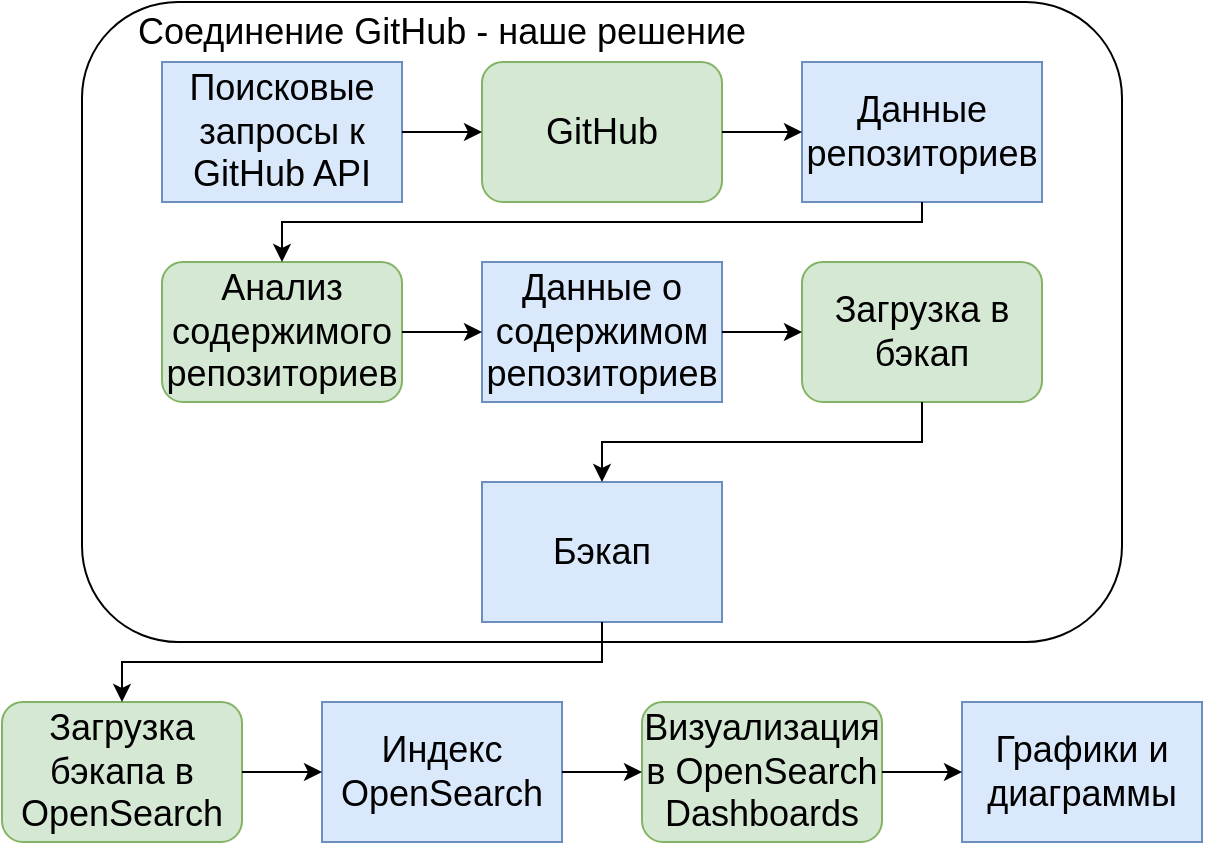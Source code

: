 <mxfile version="22.1.2" type="device">
  <diagram name="Страница — 1" id="giBoma_6jtx4-uTpA91g">
    <mxGraphModel dx="1434" dy="836" grid="1" gridSize="10" guides="1" tooltips="1" connect="1" arrows="1" fold="1" page="1" pageScale="1" pageWidth="827" pageHeight="1169" math="0" shadow="0">
      <root>
        <mxCell id="0" />
        <mxCell id="1" parent="0" />
        <mxCell id="761nwK9IlX0QgjofI3QI-6" value="" style="rounded=1;whiteSpace=wrap;html=1;align=left;fillColor=none;" vertex="1" parent="1">
          <mxGeometry x="80" y="120" width="520" height="320" as="geometry" />
        </mxCell>
        <mxCell id="NMIPNGBBV71qSW3AP739-1" value="Поисковые запросы к GitHub API" style="rounded=0;whiteSpace=wrap;html=1;fillColor=#dae8fc;strokeColor=#6c8ebf;fontSize=18;" parent="1" vertex="1">
          <mxGeometry x="120" y="150" width="120" height="70" as="geometry" />
        </mxCell>
        <mxCell id="NMIPNGBBV71qSW3AP739-3" value="GitHub" style="rounded=1;whiteSpace=wrap;html=1;fillColor=#d5e8d4;strokeColor=#82b366;fontSize=18;" parent="1" vertex="1">
          <mxGeometry x="280" y="150" width="120" height="70" as="geometry" />
        </mxCell>
        <mxCell id="NMIPNGBBV71qSW3AP739-4" value="" style="endArrow=classic;html=1;rounded=0;exitX=1;exitY=0.5;exitDx=0;exitDy=0;entryX=0;entryY=0.5;entryDx=0;entryDy=0;fontSize=18;" parent="1" source="NMIPNGBBV71qSW3AP739-1" target="NMIPNGBBV71qSW3AP739-3" edge="1">
          <mxGeometry width="50" height="50" relative="1" as="geometry">
            <mxPoint x="390" y="350" as="sourcePoint" />
            <mxPoint x="440" y="300" as="targetPoint" />
          </mxGeometry>
        </mxCell>
        <mxCell id="NMIPNGBBV71qSW3AP739-6" value="Данные репозиториев" style="rounded=0;whiteSpace=wrap;html=1;fillColor=#dae8fc;strokeColor=#6c8ebf;fontSize=18;" parent="1" vertex="1">
          <mxGeometry x="440" y="150" width="120" height="70" as="geometry" />
        </mxCell>
        <mxCell id="NMIPNGBBV71qSW3AP739-7" value="" style="endArrow=classic;html=1;rounded=0;exitX=1;exitY=0.5;exitDx=0;exitDy=0;entryX=0;entryY=0.5;entryDx=0;entryDy=0;fontSize=18;" parent="1" source="NMIPNGBBV71qSW3AP739-3" target="NMIPNGBBV71qSW3AP739-6" edge="1">
          <mxGeometry width="50" height="50" relative="1" as="geometry">
            <mxPoint x="250" y="190" as="sourcePoint" />
            <mxPoint x="290" y="190" as="targetPoint" />
          </mxGeometry>
        </mxCell>
        <mxCell id="NMIPNGBBV71qSW3AP739-8" value="Анализ содержимого репозиториев" style="rounded=1;whiteSpace=wrap;html=1;fillColor=#d5e8d4;strokeColor=#82b366;fontSize=18;" parent="1" vertex="1">
          <mxGeometry x="120" y="250" width="120" height="70" as="geometry" />
        </mxCell>
        <mxCell id="NMIPNGBBV71qSW3AP739-9" value="" style="endArrow=classic;html=1;rounded=0;exitX=0.5;exitY=1;exitDx=0;exitDy=0;entryX=0.5;entryY=0;entryDx=0;entryDy=0;fontSize=18;" parent="1" source="NMIPNGBBV71qSW3AP739-6" target="NMIPNGBBV71qSW3AP739-8" edge="1">
          <mxGeometry width="50" height="50" relative="1" as="geometry">
            <mxPoint x="410" y="190" as="sourcePoint" />
            <mxPoint x="450" y="190" as="targetPoint" />
            <Array as="points">
              <mxPoint x="500" y="230" />
              <mxPoint x="180" y="230" />
            </Array>
          </mxGeometry>
        </mxCell>
        <mxCell id="NMIPNGBBV71qSW3AP739-10" value="Данные о содержимом репозиториев" style="rounded=0;whiteSpace=wrap;html=1;fillColor=#dae8fc;strokeColor=#6c8ebf;fontSize=18;" parent="1" vertex="1">
          <mxGeometry x="280" y="250" width="120" height="70" as="geometry" />
        </mxCell>
        <mxCell id="NMIPNGBBV71qSW3AP739-11" value="" style="endArrow=classic;html=1;rounded=0;exitX=1;exitY=0.5;exitDx=0;exitDy=0;entryX=0;entryY=0.5;entryDx=0;entryDy=0;fontSize=18;" parent="1" source="NMIPNGBBV71qSW3AP739-8" target="NMIPNGBBV71qSW3AP739-10" edge="1">
          <mxGeometry width="50" height="50" relative="1" as="geometry">
            <mxPoint x="570" y="190" as="sourcePoint" />
            <mxPoint x="610" y="190" as="targetPoint" />
          </mxGeometry>
        </mxCell>
        <mxCell id="NMIPNGBBV71qSW3AP739-12" value="Загрузка в бэкап" style="rounded=1;whiteSpace=wrap;html=1;fillColor=#d5e8d4;strokeColor=#82b366;fontSize=18;" parent="1" vertex="1">
          <mxGeometry x="440" y="250" width="120" height="70" as="geometry" />
        </mxCell>
        <mxCell id="NMIPNGBBV71qSW3AP739-13" value="" style="endArrow=classic;html=1;rounded=0;exitX=1;exitY=0.5;exitDx=0;exitDy=0;entryX=0;entryY=0.5;entryDx=0;entryDy=0;fontSize=18;" parent="1" source="NMIPNGBBV71qSW3AP739-10" target="NMIPNGBBV71qSW3AP739-12" edge="1">
          <mxGeometry width="50" height="50" relative="1" as="geometry">
            <mxPoint x="410" y="190" as="sourcePoint" />
            <mxPoint x="450" y="190" as="targetPoint" />
          </mxGeometry>
        </mxCell>
        <mxCell id="NMIPNGBBV71qSW3AP739-14" value="Бэкап" style="rounded=0;whiteSpace=wrap;html=1;fillColor=#dae8fc;strokeColor=#6c8ebf;fontSize=18;" parent="1" vertex="1">
          <mxGeometry x="280" y="360" width="120" height="70" as="geometry" />
        </mxCell>
        <mxCell id="NMIPNGBBV71qSW3AP739-15" value="" style="endArrow=classic;html=1;rounded=0;exitX=0.5;exitY=1;exitDx=0;exitDy=0;entryX=0.5;entryY=0;entryDx=0;entryDy=0;fontSize=18;" parent="1" source="NMIPNGBBV71qSW3AP739-12" target="NMIPNGBBV71qSW3AP739-14" edge="1">
          <mxGeometry width="50" height="50" relative="1" as="geometry">
            <mxPoint x="250" y="290" as="sourcePoint" />
            <mxPoint x="290" y="290" as="targetPoint" />
            <Array as="points">
              <mxPoint x="500" y="340" />
              <mxPoint x="340" y="340" />
            </Array>
          </mxGeometry>
        </mxCell>
        <mxCell id="NMIPNGBBV71qSW3AP739-16" value="Загрузка бэкапа в OpenSearch" style="rounded=1;whiteSpace=wrap;html=1;fillColor=#d5e8d4;strokeColor=#82b366;fontSize=18;" parent="1" vertex="1">
          <mxGeometry x="40" y="470" width="120" height="70" as="geometry" />
        </mxCell>
        <mxCell id="NMIPNGBBV71qSW3AP739-17" value="" style="endArrow=classic;html=1;rounded=0;exitX=0.5;exitY=1;exitDx=0;exitDy=0;entryX=0.5;entryY=0;entryDx=0;entryDy=0;fontSize=18;" parent="1" source="NMIPNGBBV71qSW3AP739-14" target="NMIPNGBBV71qSW3AP739-16" edge="1">
          <mxGeometry width="50" height="50" relative="1" as="geometry">
            <mxPoint x="410" y="290" as="sourcePoint" />
            <mxPoint x="450" y="290" as="targetPoint" />
            <Array as="points">
              <mxPoint x="340" y="450" />
              <mxPoint x="100" y="450" />
            </Array>
          </mxGeometry>
        </mxCell>
        <mxCell id="NMIPNGBBV71qSW3AP739-18" value="Индекс OpenSearch" style="rounded=0;whiteSpace=wrap;html=1;fillColor=#dae8fc;strokeColor=#6c8ebf;fontSize=18;" parent="1" vertex="1">
          <mxGeometry x="200" y="470" width="120" height="70" as="geometry" />
        </mxCell>
        <mxCell id="NMIPNGBBV71qSW3AP739-20" value="" style="endArrow=classic;html=1;rounded=0;entryX=0;entryY=0.5;entryDx=0;entryDy=0;fontSize=18;exitX=1;exitY=0.5;exitDx=0;exitDy=0;" parent="1" source="NMIPNGBBV71qSW3AP739-16" target="NMIPNGBBV71qSW3AP739-18" edge="1">
          <mxGeometry width="50" height="50" relative="1" as="geometry">
            <mxPoint x="100" y="540" as="sourcePoint" />
            <mxPoint x="600" y="280" as="targetPoint" />
          </mxGeometry>
        </mxCell>
        <mxCell id="NMIPNGBBV71qSW3AP739-21" value="Визуализация в OpenSearch Dashboards" style="rounded=1;whiteSpace=wrap;html=1;fillColor=#d5e8d4;strokeColor=#82b366;fontSize=18;" parent="1" vertex="1">
          <mxGeometry x="360" y="470" width="120" height="70" as="geometry" />
        </mxCell>
        <mxCell id="NMIPNGBBV71qSW3AP739-22" value="" style="endArrow=classic;html=1;rounded=0;exitX=1;exitY=0.5;exitDx=0;exitDy=0;entryX=0;entryY=0.5;entryDx=0;entryDy=0;fontSize=18;" parent="1" source="NMIPNGBBV71qSW3AP739-18" target="NMIPNGBBV71qSW3AP739-21" edge="1">
          <mxGeometry width="50" height="50" relative="1" as="geometry">
            <mxPoint x="330" y="280" as="sourcePoint" />
            <mxPoint x="370" y="280" as="targetPoint" />
          </mxGeometry>
        </mxCell>
        <mxCell id="NMIPNGBBV71qSW3AP739-23" value="Графики и диаграммы" style="rounded=0;whiteSpace=wrap;html=1;fillColor=#dae8fc;strokeColor=#6c8ebf;fontSize=18;" parent="1" vertex="1">
          <mxGeometry x="520" y="470" width="120" height="70" as="geometry" />
        </mxCell>
        <mxCell id="NMIPNGBBV71qSW3AP739-24" value="" style="endArrow=classic;html=1;rounded=0;exitX=1;exitY=0.5;exitDx=0;exitDy=0;entryX=0;entryY=0.5;entryDx=0;entryDy=0;fontSize=18;" parent="1" source="NMIPNGBBV71qSW3AP739-21" target="NMIPNGBBV71qSW3AP739-23" edge="1">
          <mxGeometry width="50" height="50" relative="1" as="geometry">
            <mxPoint x="330" y="380" as="sourcePoint" />
            <mxPoint x="370" y="380" as="targetPoint" />
          </mxGeometry>
        </mxCell>
        <mxCell id="761nwK9IlX0QgjofI3QI-7" value="&lt;font style=&quot;font-size: 18px;&quot;&gt;Соединение GitHub - наше решение&lt;/font&gt;" style="text;html=1;strokeColor=none;fillColor=none;align=center;verticalAlign=middle;whiteSpace=wrap;rounded=0;" vertex="1" parent="1">
          <mxGeometry x="75" y="120" width="370" height="30" as="geometry" />
        </mxCell>
      </root>
    </mxGraphModel>
  </diagram>
</mxfile>
